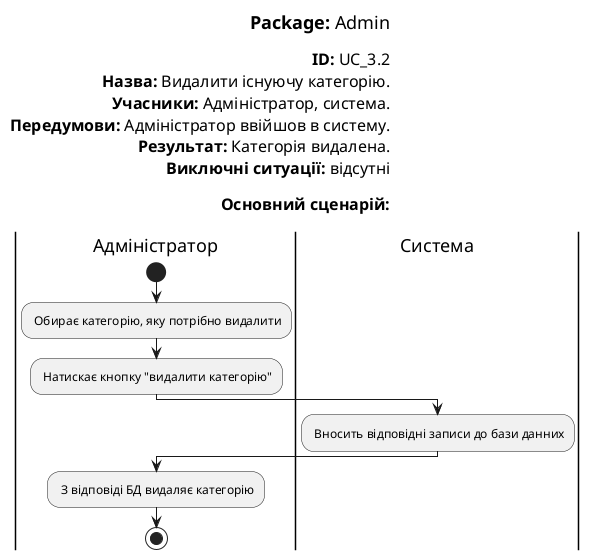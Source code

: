 @startuml
skinparam ArchimateBackgroundColor #ffffff
skinparam	shadowing false
skinparam Note {
	BackgroundColor #f85658
	FontColor #ffffff
}

left header
<font color=000 size=18><b>Package:</b> Admin

<font color=000 size=16><b>ID:</b> UC_3.2
<font color=000 size=16><b>Назва:</b> Видалити існуючу категорію.
<font color=000 size=16><b>Учасники:</b> Адміністратор, система.
<font color=000 size=16><b>Передумови:</b> Адміністратор ввійшов в систему.
<font color=000 size=16><b>Результат:</b> Категорія видалена.
<font color=000 size=16><b>Виключні ситуації:</b> відсутні

<font color=000 size=16><b>Основний сценарій:</b>

end header

|Адміністратор|
start
: Обирає категорію, яку потрібно видалити;
: Натискає кнопку "видалити категорію";

|Система|

: Вносить відповідні записи до бази данних;

|Адміністратор|

: З відповіді БД видаляє категорію;

stop;


@enduml
